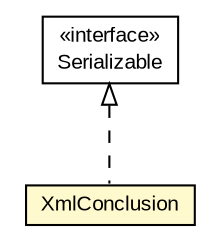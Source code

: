 #!/usr/local/bin/dot
#
# Class diagram 
# Generated by UMLGraph version R5_6-24-gf6e263 (http://www.umlgraph.org/)
#

digraph G {
	edge [fontname="arial",fontsize=10,labelfontname="arial",labelfontsize=10];
	node [fontname="arial",fontsize=10,shape=plaintext];
	nodesep=0.25;
	ranksep=0.5;
	// eu.europa.esig.dss.jaxb.detailedreport.XmlConclusion
	c802302 [label=<<table title="eu.europa.esig.dss.jaxb.detailedreport.XmlConclusion" border="0" cellborder="1" cellspacing="0" cellpadding="2" port="p" bgcolor="lemonChiffon" href="./XmlConclusion.html">
		<tr><td><table border="0" cellspacing="0" cellpadding="1">
<tr><td align="center" balign="center"> XmlConclusion </td></tr>
		</table></td></tr>
		</table>>, URL="./XmlConclusion.html", fontname="arial", fontcolor="black", fontsize=10.0];
	//eu.europa.esig.dss.jaxb.detailedreport.XmlConclusion implements java.io.Serializable
	c802883:p -> c802302:p [dir=back,arrowtail=empty,style=dashed];
	// java.io.Serializable
	c802883 [label=<<table title="java.io.Serializable" border="0" cellborder="1" cellspacing="0" cellpadding="2" port="p" href="http://java.sun.com/j2se/1.4.2/docs/api/java/io/Serializable.html">
		<tr><td><table border="0" cellspacing="0" cellpadding="1">
<tr><td align="center" balign="center"> &#171;interface&#187; </td></tr>
<tr><td align="center" balign="center"> Serializable </td></tr>
		</table></td></tr>
		</table>>, URL="http://java.sun.com/j2se/1.4.2/docs/api/java/io/Serializable.html", fontname="arial", fontcolor="black", fontsize=10.0];
}

